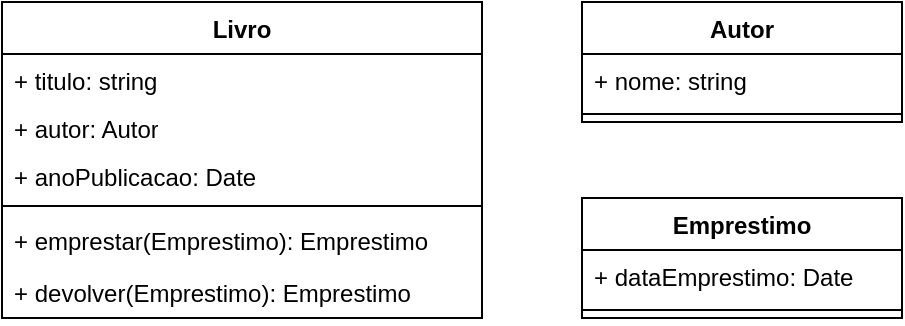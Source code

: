 <mxfile version="28.0.6">
  <diagram name="Página-1" id="KS8z9RXJs0oTdBG1DJ_O">
    <mxGraphModel dx="1418" dy="804" grid="1" gridSize="10" guides="1" tooltips="1" connect="1" arrows="1" fold="1" page="1" pageScale="1" pageWidth="827" pageHeight="1169" math="0" shadow="0">
      <root>
        <mxCell id="0" />
        <mxCell id="1" parent="0" />
        <mxCell id="CL73AhINCCor1AC-RZUT-1" value="Livro" style="swimlane;fontStyle=1;align=center;verticalAlign=top;childLayout=stackLayout;horizontal=1;startSize=26;horizontalStack=0;resizeParent=1;resizeParentMax=0;resizeLast=0;collapsible=1;marginBottom=0;whiteSpace=wrap;html=1;" vertex="1" parent="1">
          <mxGeometry x="80" y="190" width="240" height="158" as="geometry" />
        </mxCell>
        <mxCell id="CL73AhINCCor1AC-RZUT-2" value="+ titulo: string&lt;div&gt;&lt;br&gt;&lt;/div&gt;" style="text;strokeColor=none;fillColor=none;align=left;verticalAlign=top;spacingLeft=4;spacingRight=4;overflow=hidden;rotatable=0;points=[[0,0.5],[1,0.5]];portConstraint=eastwest;whiteSpace=wrap;html=1;" vertex="1" parent="CL73AhINCCor1AC-RZUT-1">
          <mxGeometry y="26" width="240" height="24" as="geometry" />
        </mxCell>
        <mxCell id="CL73AhINCCor1AC-RZUT-5" value="+ autor: Autor&lt;div&gt;&lt;br&gt;&lt;/div&gt;" style="text;strokeColor=none;fillColor=none;align=left;verticalAlign=top;spacingLeft=4;spacingRight=4;overflow=hidden;rotatable=0;points=[[0,0.5],[1,0.5]];portConstraint=eastwest;whiteSpace=wrap;html=1;" vertex="1" parent="CL73AhINCCor1AC-RZUT-1">
          <mxGeometry y="50" width="240" height="24" as="geometry" />
        </mxCell>
        <mxCell id="CL73AhINCCor1AC-RZUT-6" value="+ anoPublicacao: Date&lt;div&gt;&lt;br&gt;&lt;/div&gt;" style="text;strokeColor=none;fillColor=none;align=left;verticalAlign=top;spacingLeft=4;spacingRight=4;overflow=hidden;rotatable=0;points=[[0,0.5],[1,0.5]];portConstraint=eastwest;whiteSpace=wrap;html=1;" vertex="1" parent="CL73AhINCCor1AC-RZUT-1">
          <mxGeometry y="74" width="240" height="24" as="geometry" />
        </mxCell>
        <mxCell id="CL73AhINCCor1AC-RZUT-3" value="" style="line;strokeWidth=1;fillColor=none;align=left;verticalAlign=middle;spacingTop=-1;spacingLeft=3;spacingRight=3;rotatable=0;labelPosition=right;points=[];portConstraint=eastwest;strokeColor=inherit;" vertex="1" parent="CL73AhINCCor1AC-RZUT-1">
          <mxGeometry y="98" width="240" height="8" as="geometry" />
        </mxCell>
        <mxCell id="CL73AhINCCor1AC-RZUT-4" value="+ emprestar(Emprestimo): Emprestimo" style="text;strokeColor=none;fillColor=none;align=left;verticalAlign=top;spacingLeft=4;spacingRight=4;overflow=hidden;rotatable=0;points=[[0,0.5],[1,0.5]];portConstraint=eastwest;whiteSpace=wrap;html=1;" vertex="1" parent="CL73AhINCCor1AC-RZUT-1">
          <mxGeometry y="106" width="240" height="26" as="geometry" />
        </mxCell>
        <mxCell id="CL73AhINCCor1AC-RZUT-12" value="+ devolver(Emprestimo): Emprestimo" style="text;strokeColor=none;fillColor=none;align=left;verticalAlign=top;spacingLeft=4;spacingRight=4;overflow=hidden;rotatable=0;points=[[0,0.5],[1,0.5]];portConstraint=eastwest;whiteSpace=wrap;html=1;" vertex="1" parent="CL73AhINCCor1AC-RZUT-1">
          <mxGeometry y="132" width="240" height="26" as="geometry" />
        </mxCell>
        <mxCell id="CL73AhINCCor1AC-RZUT-7" value="Autor" style="swimlane;fontStyle=1;align=center;verticalAlign=top;childLayout=stackLayout;horizontal=1;startSize=26;horizontalStack=0;resizeParent=1;resizeParentMax=0;resizeLast=0;collapsible=1;marginBottom=0;whiteSpace=wrap;html=1;" vertex="1" parent="1">
          <mxGeometry x="370" y="190" width="160" height="60" as="geometry" />
        </mxCell>
        <mxCell id="CL73AhINCCor1AC-RZUT-8" value="+ nome: string" style="text;strokeColor=none;fillColor=none;align=left;verticalAlign=top;spacingLeft=4;spacingRight=4;overflow=hidden;rotatable=0;points=[[0,0.5],[1,0.5]];portConstraint=eastwest;whiteSpace=wrap;html=1;" vertex="1" parent="CL73AhINCCor1AC-RZUT-7">
          <mxGeometry y="26" width="160" height="26" as="geometry" />
        </mxCell>
        <mxCell id="CL73AhINCCor1AC-RZUT-9" value="" style="line;strokeWidth=1;fillColor=none;align=left;verticalAlign=middle;spacingTop=-1;spacingLeft=3;spacingRight=3;rotatable=0;labelPosition=right;points=[];portConstraint=eastwest;strokeColor=inherit;" vertex="1" parent="CL73AhINCCor1AC-RZUT-7">
          <mxGeometry y="52" width="160" height="8" as="geometry" />
        </mxCell>
        <mxCell id="CL73AhINCCor1AC-RZUT-13" value="Emprestimo" style="swimlane;fontStyle=1;align=center;verticalAlign=top;childLayout=stackLayout;horizontal=1;startSize=26;horizontalStack=0;resizeParent=1;resizeParentMax=0;resizeLast=0;collapsible=1;marginBottom=0;whiteSpace=wrap;html=1;" vertex="1" parent="1">
          <mxGeometry x="370" y="288" width="160" height="60" as="geometry" />
        </mxCell>
        <mxCell id="CL73AhINCCor1AC-RZUT-14" value="+ dataEmprestimo: Date" style="text;strokeColor=none;fillColor=none;align=left;verticalAlign=top;spacingLeft=4;spacingRight=4;overflow=hidden;rotatable=0;points=[[0,0.5],[1,0.5]];portConstraint=eastwest;whiteSpace=wrap;html=1;" vertex="1" parent="CL73AhINCCor1AC-RZUT-13">
          <mxGeometry y="26" width="160" height="26" as="geometry" />
        </mxCell>
        <mxCell id="CL73AhINCCor1AC-RZUT-15" value="" style="line;strokeWidth=1;fillColor=none;align=left;verticalAlign=middle;spacingTop=-1;spacingLeft=3;spacingRight=3;rotatable=0;labelPosition=right;points=[];portConstraint=eastwest;strokeColor=inherit;" vertex="1" parent="CL73AhINCCor1AC-RZUT-13">
          <mxGeometry y="52" width="160" height="8" as="geometry" />
        </mxCell>
      </root>
    </mxGraphModel>
  </diagram>
</mxfile>
